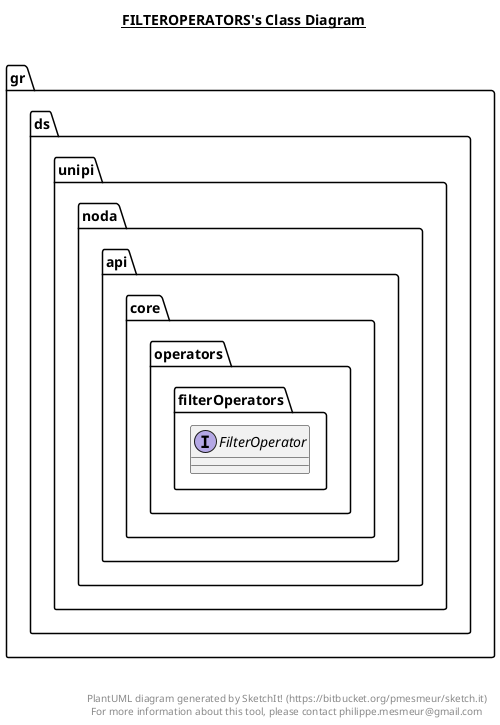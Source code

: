 @startuml

title __FILTEROPERATORS's Class Diagram__\n

  namespace gr.ds.unipi.noda.api.core.operators {
    namespace filterOperators {
      interface gr.ds.unipi.noda.api.core.operators.filterOperators.FilterOperator {
      }
    }
  }
  



right footer


PlantUML diagram generated by SketchIt! (https://bitbucket.org/pmesmeur/sketch.it)
For more information about this tool, please contact philippe.mesmeur@gmail.com
endfooter

@enduml

